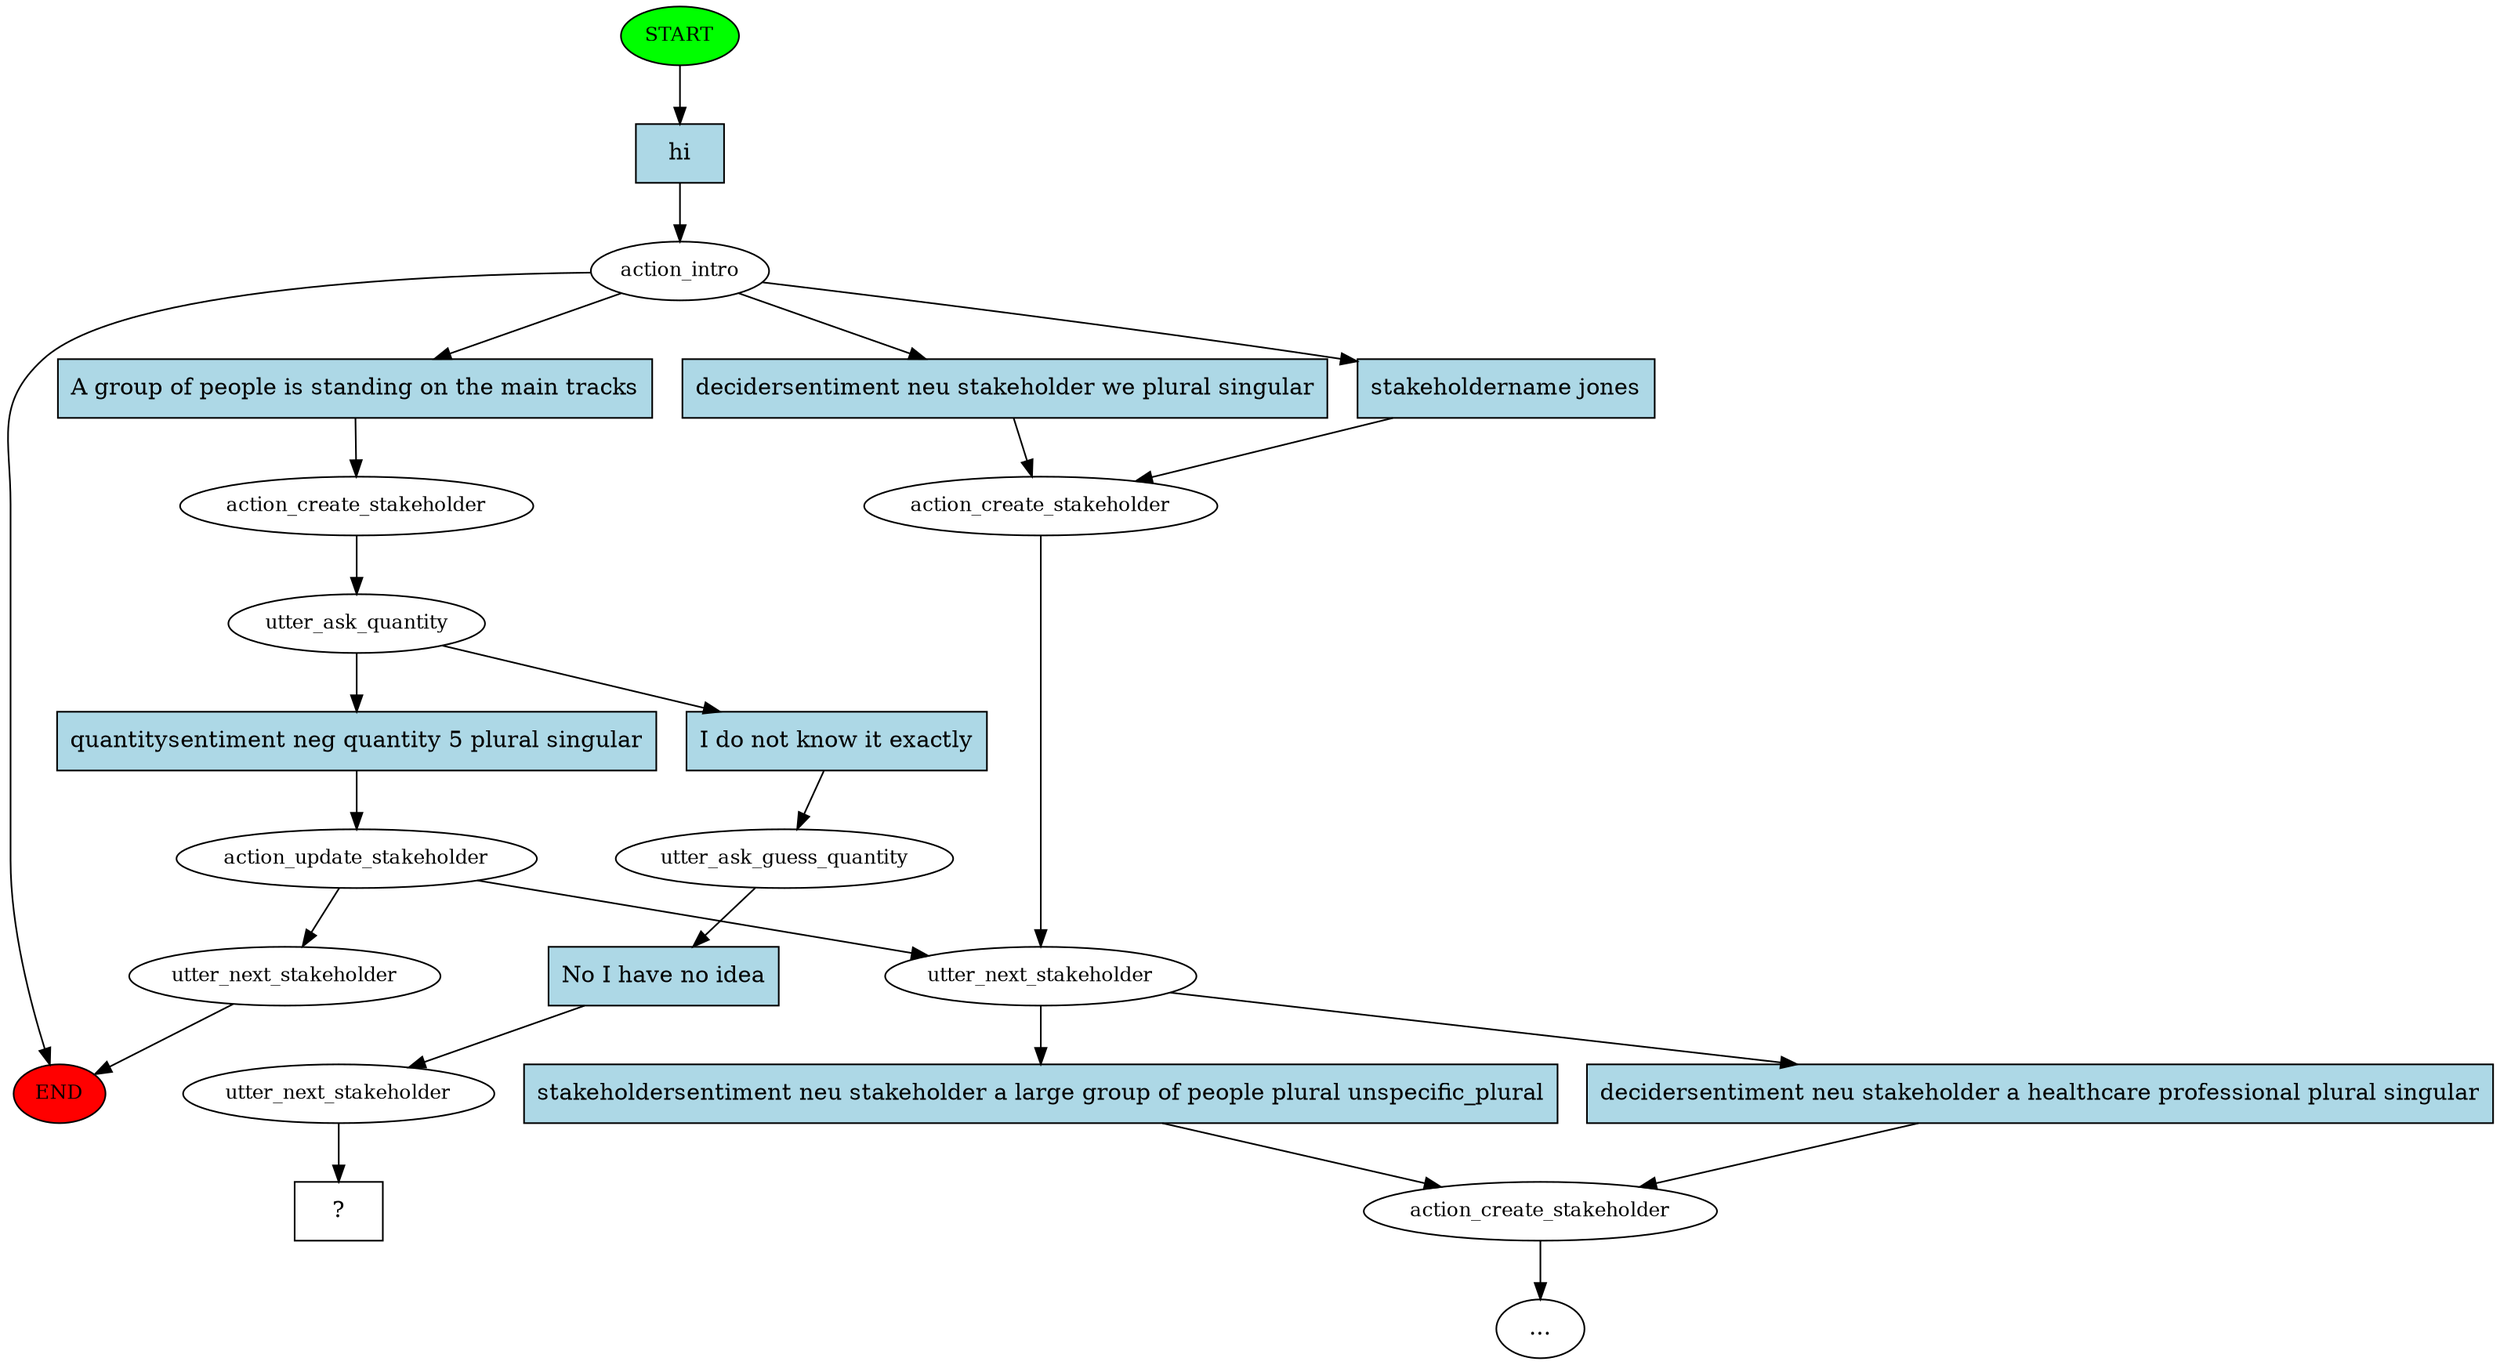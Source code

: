 digraph  {
0 [class="start active", fillcolor=green, fontsize=12, label=START, style=filled];
"-1" [class=end, fillcolor=red, fontsize=12, label=END, style=filled];
1 [class=active, fontsize=12, label=action_intro];
2 [class="", fontsize=12, label=action_create_stakeholder];
3 [class="", fontsize=12, label=utter_next_stakeholder];
4 [class="", fontsize=12, label=action_create_stakeholder];
14 [class=active, fontsize=12, label=action_create_stakeholder];
15 [class=active, fontsize=12, label=utter_ask_quantity];
16 [class="", fontsize=12, label=action_update_stakeholder];
90 [class="", fontsize=12, label=utter_next_stakeholder];
"-37" [class=ellipsis, label="..."];
178 [class=active, fontsize=12, label=utter_ask_guess_quantity];
179 [class=active, fontsize=12, label=utter_next_stakeholder];
180 [class="intent dashed active", label="  ?  ", shape=rect];
181 [class="intent active", fillcolor=lightblue, label=hi, shape=rect, style=filled];
182 [class=intent, fillcolor=lightblue, label="decidersentiment neu stakeholder we plural singular", shape=rect, style=filled];
183 [class=intent, fillcolor=lightblue, label="stakeholdername jones", shape=rect, style=filled];
184 [class="intent active", fillcolor=lightblue, label="A group of people is standing on the main tracks", shape=rect, style=filled];
185 [class=intent, fillcolor=lightblue, label="stakeholdersentiment neu stakeholder a large group of people plural unspecific_plural", shape=rect, style=filled];
186 [class=intent, fillcolor=lightblue, label="decidersentiment neu stakeholder a healthcare professional plural singular", shape=rect, style=filled];
187 [class=intent, fillcolor=lightblue, label="quantitysentiment neg quantity 5 plural singular", shape=rect, style=filled];
188 [class="intent active", fillcolor=lightblue, label="I do not know it exactly", shape=rect, style=filled];
189 [class="intent active", fillcolor=lightblue, label="No I have no idea", shape=rect, style=filled];
0 -> 181  [class=active, key=0];
1 -> "-1"  [class="", key=NONE, label=""];
1 -> 182  [class="", key=0];
1 -> 183  [class="", key=0];
1 -> 184  [class=active, key=0];
2 -> 3  [class="", key=NONE, label=""];
3 -> 185  [class="", key=0];
3 -> 186  [class="", key=0];
4 -> "-37"  [class="", key=NONE, label=""];
14 -> 15  [class=active, key=NONE, label=""];
15 -> 187  [class="", key=0];
15 -> 188  [class=active, key=0];
16 -> 3  [class="", key=NONE, label=""];
16 -> 90  [class="", key=NONE, label=""];
90 -> "-1"  [class="", key=NONE, label=""];
178 -> 189  [class=active, key=0];
179 -> 180  [class=active, key=NONE, label=""];
181 -> 1  [class=active, key=0];
182 -> 2  [class="", key=0];
183 -> 2  [class="", key=0];
184 -> 14  [class=active, key=0];
185 -> 4  [class="", key=0];
186 -> 4  [class="", key=0];
187 -> 16  [class="", key=0];
188 -> 178  [class=active, key=0];
189 -> 179  [class=active, key=0];
}
